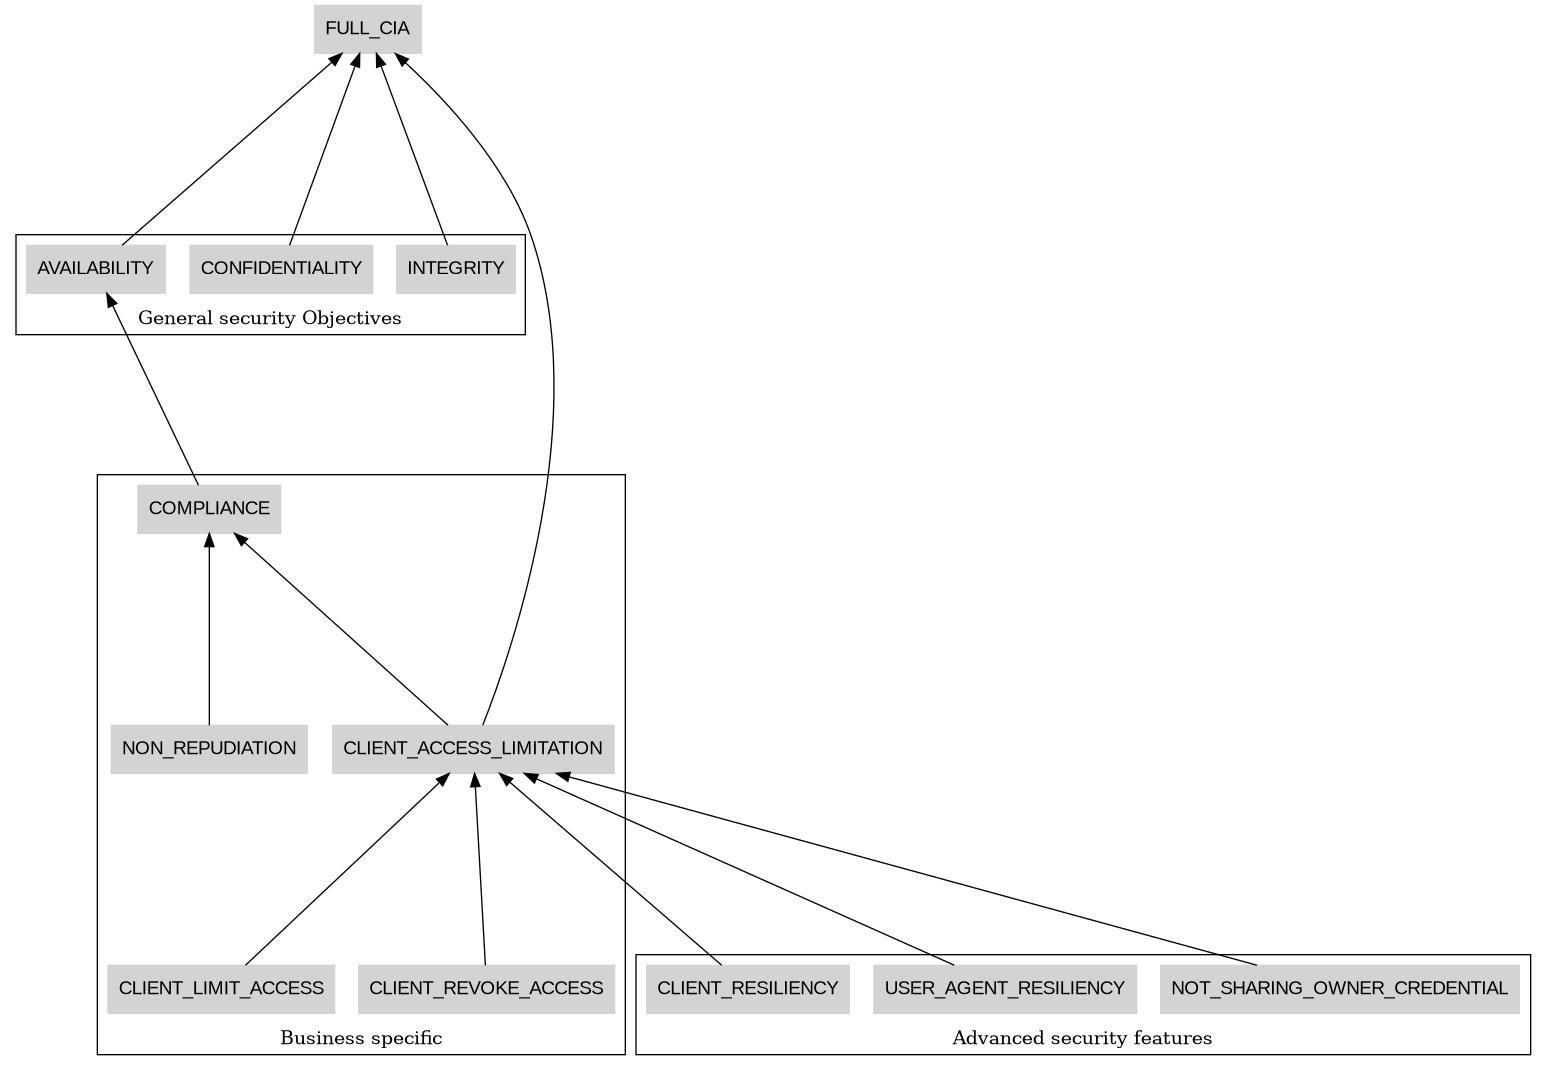 




 
 







@startuml
digraph G {
 rankdir="BT";
 ranksep=2;
  node [fontname="Arial" fontsize="14" color=LightGray style=filled shape="box"];

    

"INTEGRITY" -> "FULL_CIA" ## [label = "contributes to"]
subgraph cluster_General_security_Objectives {  label = "General security Objectives";  "INTEGRITY"; }
"CONFIDENTIALITY" -> "FULL_CIA" ## [label = "contributes to"]
subgraph cluster_General_security_Objectives {  label = "General security Objectives";  "CONFIDENTIALITY"; }
"AVAILABILITY" -> "FULL_CIA" ## [label = "contributes to"]
subgraph cluster_General_security_Objectives {  label = "General security Objectives";  "AVAILABILITY"; }
"COMPLIANCE" -> "AVAILABILITY" ## [label = "contributes to"]
subgraph cluster_Business_specific {  label = "Business specific";  "COMPLIANCE"; }
"NON_REPUDIATION" -> "COMPLIANCE" ## [label = "contributes to"]
subgraph cluster_Business_specific {  label = "Business specific";  "NON_REPUDIATION"; }
"CLIENT_ACCESS_LIMITATION" -> "FULL_CIA" ## [label = "contributes to"]
subgraph cluster_Business_specific {  label = "Business specific";  "CLIENT_ACCESS_LIMITATION"; }
"CLIENT_ACCESS_LIMITATION" -> "COMPLIANCE" ## [label = "contributes to"]
subgraph cluster_Business_specific {  label = "Business specific";  "CLIENT_ACCESS_LIMITATION"; }
"CLIENT_REVOKE_ACCESS" -> "CLIENT_ACCESS_LIMITATION" ## [label = "contributes to"]
subgraph cluster_Business_specific {  label = "Business specific";  "CLIENT_REVOKE_ACCESS"; }
"CLIENT_LIMIT_ACCESS" -> "CLIENT_ACCESS_LIMITATION" ## [label = "contributes to"]
subgraph cluster_Business_specific {  label = "Business specific";  "CLIENT_LIMIT_ACCESS"; }
"NOT_SHARING_OWNER_CREDENTIAL" -> "CLIENT_ACCESS_LIMITATION" ## [label = "contributes to"]
subgraph cluster_Advanced_security_features {  label = "Advanced security features";  "NOT_SHARING_OWNER_CREDENTIAL"; }
"USER_AGENT_RESILIENCY" -> "CLIENT_ACCESS_LIMITATION" ## [label = "contributes to"]
subgraph cluster_Advanced_security_features {  label = "Advanced security features";  "USER_AGENT_RESILIENCY"; }
"CLIENT_RESILIENCY" -> "CLIENT_ACCESS_LIMITATION" ## [label = "contributes to"]
subgraph cluster_Advanced_security_features {  label = "Advanced security features";  "CLIENT_RESILIENCY"; }

}
@enduml

